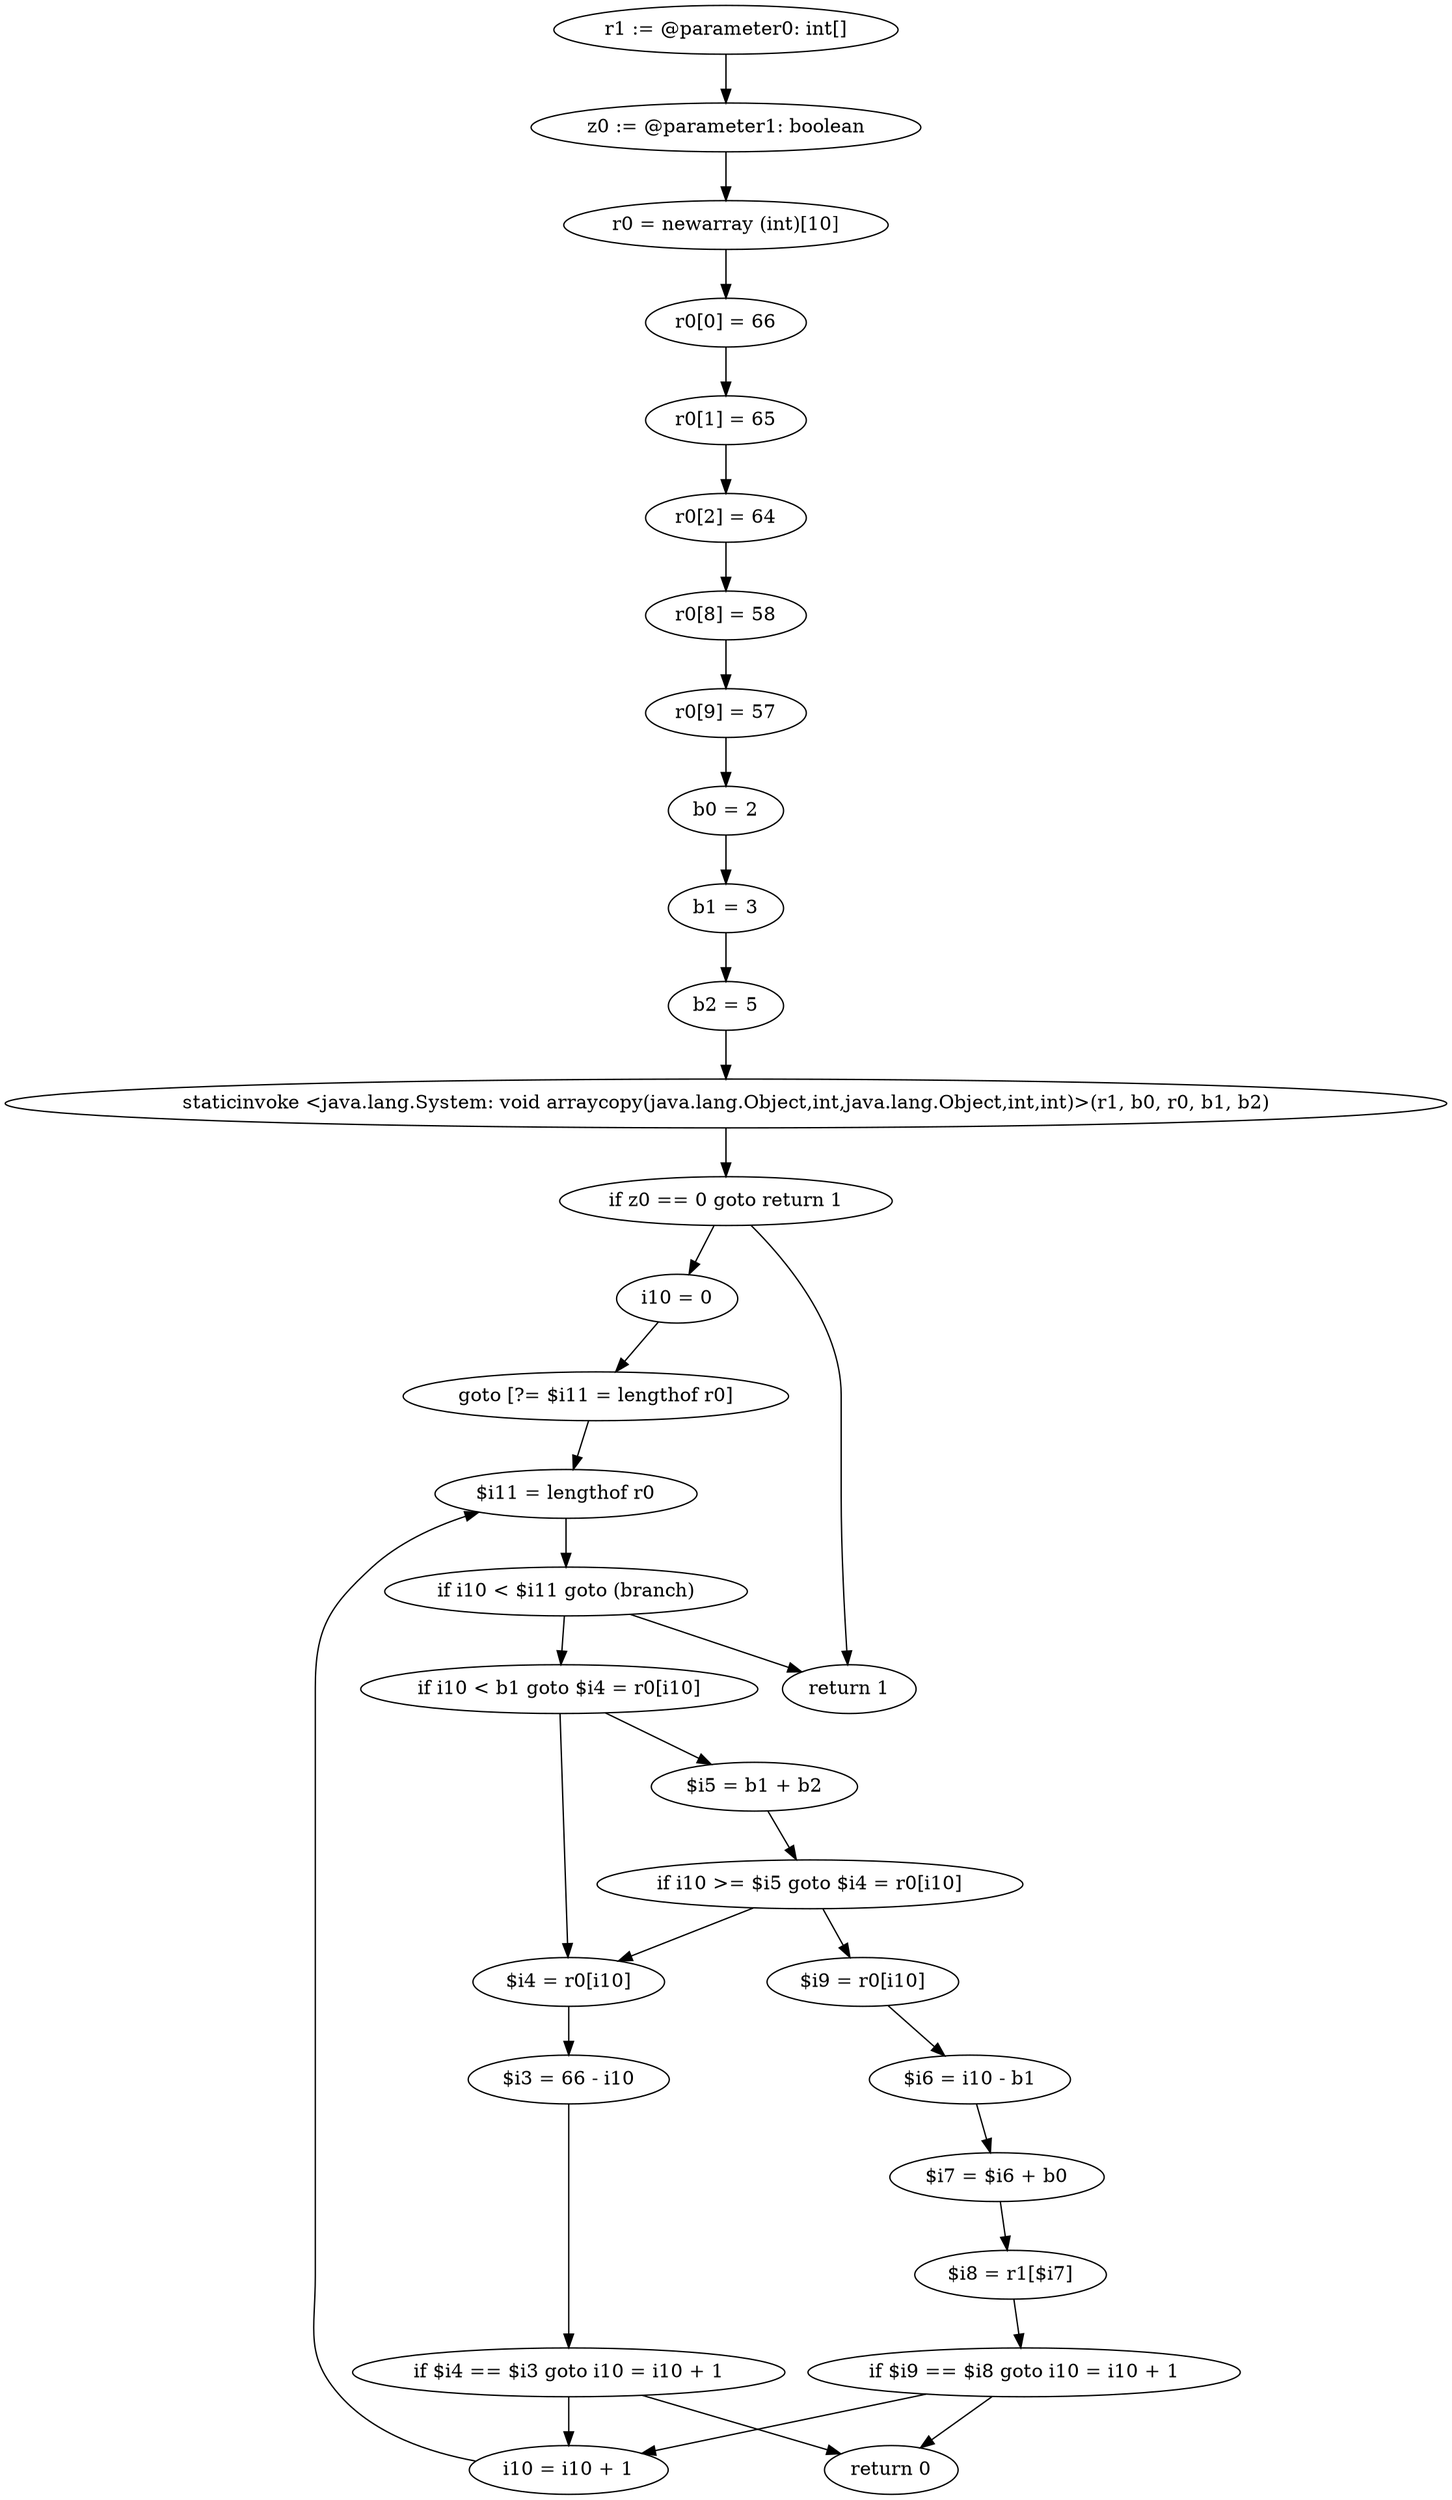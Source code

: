 digraph "unitGraph" {
    "r1 := @parameter0: int[]"
    "z0 := @parameter1: boolean"
    "r0 = newarray (int)[10]"
    "r0[0] = 66"
    "r0[1] = 65"
    "r0[2] = 64"
    "r0[8] = 58"
    "r0[9] = 57"
    "b0 = 2"
    "b1 = 3"
    "b2 = 5"
    "staticinvoke <java.lang.System: void arraycopy(java.lang.Object,int,java.lang.Object,int,int)>(r1, b0, r0, b1, b2)"
    "if z0 == 0 goto return 1"
    "i10 = 0"
    "goto [?= $i11 = lengthof r0]"
    "if i10 < b1 goto $i4 = r0[i10]"
    "$i5 = b1 + b2"
    "if i10 >= $i5 goto $i4 = r0[i10]"
    "$i9 = r0[i10]"
    "$i6 = i10 - b1"
    "$i7 = $i6 + b0"
    "$i8 = r1[$i7]"
    "if $i9 == $i8 goto i10 = i10 + 1"
    "return 0"
    "$i4 = r0[i10]"
    "$i3 = 66 - i10"
    "if $i4 == $i3 goto i10 = i10 + 1"
    "i10 = i10 + 1"
    "$i11 = lengthof r0"
    "if i10 < $i11 goto (branch)"
    "return 1"
    "r1 := @parameter0: int[]"->"z0 := @parameter1: boolean";
    "z0 := @parameter1: boolean"->"r0 = newarray (int)[10]";
    "r0 = newarray (int)[10]"->"r0[0] = 66";
    "r0[0] = 66"->"r0[1] = 65";
    "r0[1] = 65"->"r0[2] = 64";
    "r0[2] = 64"->"r0[8] = 58";
    "r0[8] = 58"->"r0[9] = 57";
    "r0[9] = 57"->"b0 = 2";
    "b0 = 2"->"b1 = 3";
    "b1 = 3"->"b2 = 5";
    "b2 = 5"->"staticinvoke <java.lang.System: void arraycopy(java.lang.Object,int,java.lang.Object,int,int)>(r1, b0, r0, b1, b2)";
    "staticinvoke <java.lang.System: void arraycopy(java.lang.Object,int,java.lang.Object,int,int)>(r1, b0, r0, b1, b2)"->"if z0 == 0 goto return 1";
    "if z0 == 0 goto return 1"->"i10 = 0";
    "if z0 == 0 goto return 1"->"return 1";
    "i10 = 0"->"goto [?= $i11 = lengthof r0]";
    "goto [?= $i11 = lengthof r0]"->"$i11 = lengthof r0";
    "if i10 < b1 goto $i4 = r0[i10]"->"$i5 = b1 + b2";
    "if i10 < b1 goto $i4 = r0[i10]"->"$i4 = r0[i10]";
    "$i5 = b1 + b2"->"if i10 >= $i5 goto $i4 = r0[i10]";
    "if i10 >= $i5 goto $i4 = r0[i10]"->"$i9 = r0[i10]";
    "if i10 >= $i5 goto $i4 = r0[i10]"->"$i4 = r0[i10]";
    "$i9 = r0[i10]"->"$i6 = i10 - b1";
    "$i6 = i10 - b1"->"$i7 = $i6 + b0";
    "$i7 = $i6 + b0"->"$i8 = r1[$i7]";
    "$i8 = r1[$i7]"->"if $i9 == $i8 goto i10 = i10 + 1";
    "if $i9 == $i8 goto i10 = i10 + 1"->"return 0";
    "if $i9 == $i8 goto i10 = i10 + 1"->"i10 = i10 + 1";
    "$i4 = r0[i10]"->"$i3 = 66 - i10";
    "$i3 = 66 - i10"->"if $i4 == $i3 goto i10 = i10 + 1";
    "if $i4 == $i3 goto i10 = i10 + 1"->"return 0";
    "if $i4 == $i3 goto i10 = i10 + 1"->"i10 = i10 + 1";
    "i10 = i10 + 1"->"$i11 = lengthof r0";
    "$i11 = lengthof r0"->"if i10 < $i11 goto (branch)";
    "if i10 < $i11 goto (branch)"->"return 1";
    "if i10 < $i11 goto (branch)"->"if i10 < b1 goto $i4 = r0[i10]";
}
